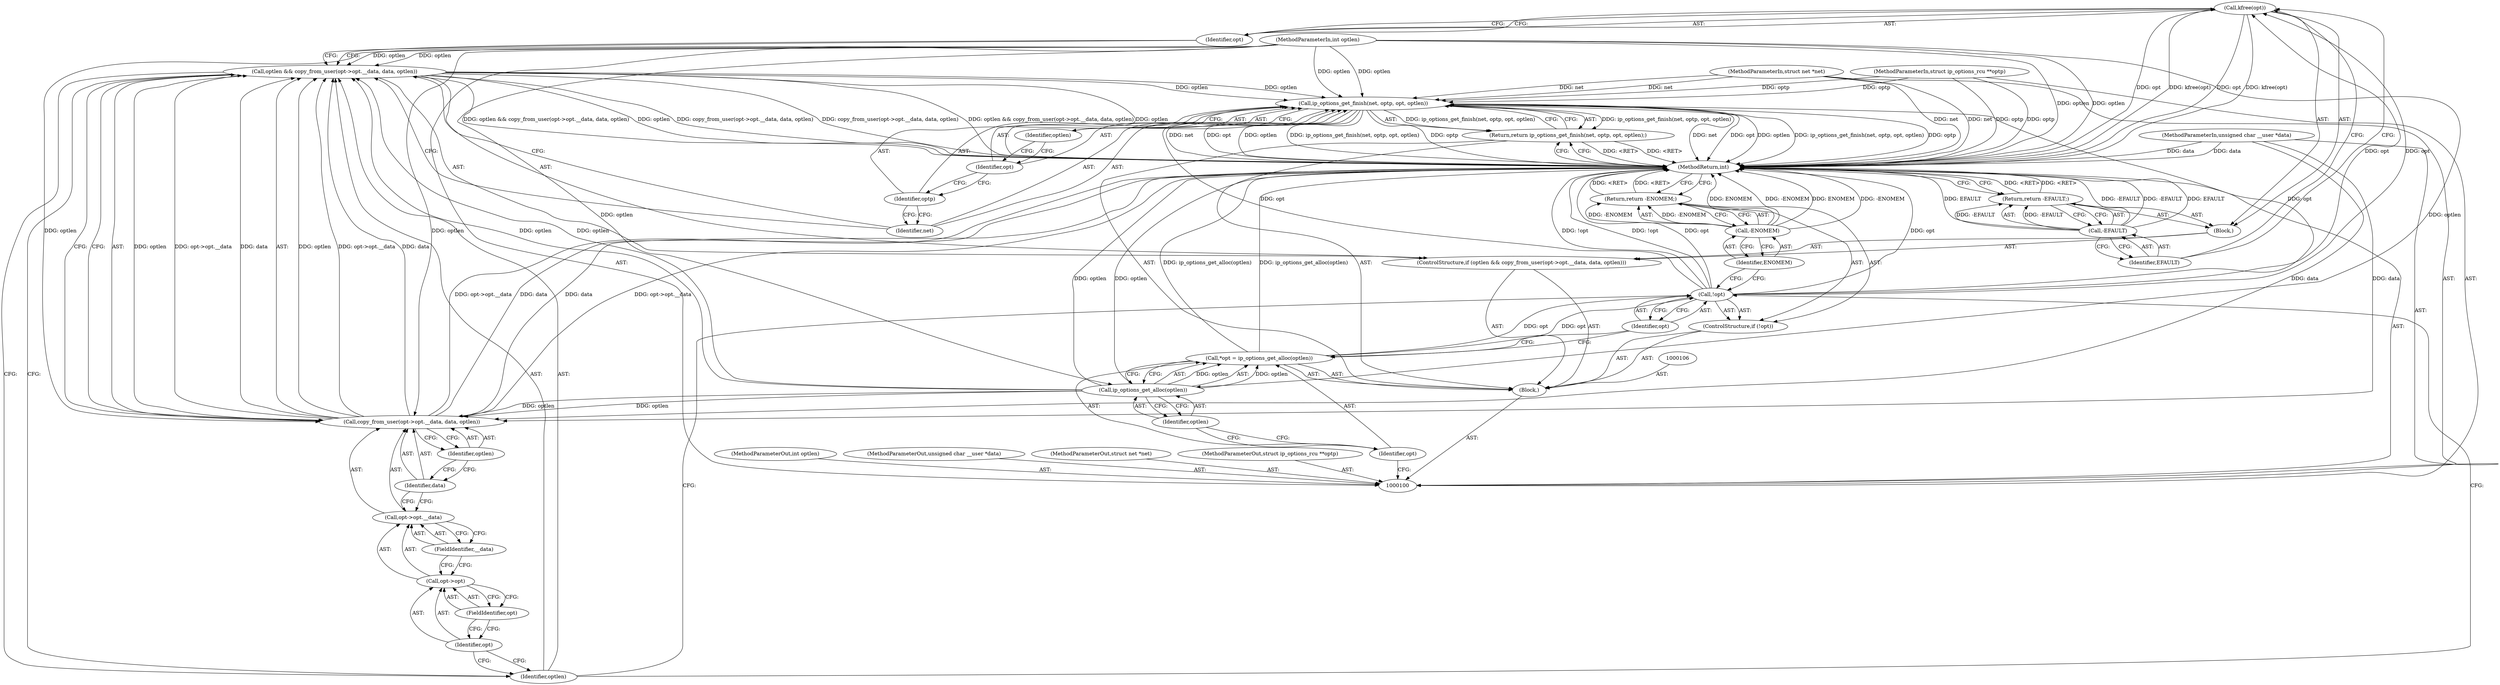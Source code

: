 digraph "0_linux_f6d8bd051c391c1c0458a30b2a7abcd939329259_20" {
"1000129" [label="(Call,kfree(opt))"];
"1000130" [label="(Identifier,opt)"];
"1000132" [label="(Call,-EFAULT)"];
"1000133" [label="(Identifier,EFAULT)"];
"1000131" [label="(Return,return -EFAULT;)"];
"1000134" [label="(Return,return ip_options_get_finish(net, optp, opt, optlen);)"];
"1000136" [label="(Identifier,net)"];
"1000137" [label="(Identifier,optp)"];
"1000138" [label="(Identifier,opt)"];
"1000139" [label="(Identifier,optlen)"];
"1000135" [label="(Call,ip_options_get_finish(net, optp, opt, optlen))"];
"1000140" [label="(MethodReturn,int)"];
"1000101" [label="(MethodParameterIn,struct net *net)"];
"1000198" [label="(MethodParameterOut,struct net *net)"];
"1000102" [label="(MethodParameterIn,struct ip_options_rcu **optp)"];
"1000199" [label="(MethodParameterOut,struct ip_options_rcu **optp)"];
"1000104" [label="(MethodParameterIn,int optlen)"];
"1000201" [label="(MethodParameterOut,int optlen)"];
"1000103" [label="(MethodParameterIn,unsigned char __user *data)"];
"1000200" [label="(MethodParameterOut,unsigned char __user *data)"];
"1000105" [label="(Block,)"];
"1000107" [label="(Call,*opt = ip_options_get_alloc(optlen))"];
"1000108" [label="(Identifier,opt)"];
"1000109" [label="(Call,ip_options_get_alloc(optlen))"];
"1000110" [label="(Identifier,optlen)"];
"1000111" [label="(ControlStructure,if (!opt))"];
"1000112" [label="(Call,!opt)"];
"1000113" [label="(Identifier,opt)"];
"1000115" [label="(Call,-ENOMEM)"];
"1000116" [label="(Identifier,ENOMEM)"];
"1000114" [label="(Return,return -ENOMEM;)"];
"1000117" [label="(ControlStructure,if (optlen && copy_from_user(opt->opt.__data, data, optlen)))"];
"1000120" [label="(Call,copy_from_user(opt->opt.__data, data, optlen))"];
"1000121" [label="(Call,opt->opt.__data)"];
"1000122" [label="(Call,opt->opt)"];
"1000123" [label="(Identifier,opt)"];
"1000124" [label="(FieldIdentifier,opt)"];
"1000125" [label="(FieldIdentifier,__data)"];
"1000126" [label="(Identifier,data)"];
"1000118" [label="(Call,optlen && copy_from_user(opt->opt.__data, data, optlen))"];
"1000119" [label="(Identifier,optlen)"];
"1000127" [label="(Identifier,optlen)"];
"1000128" [label="(Block,)"];
"1000129" -> "1000128"  [label="AST: "];
"1000129" -> "1000130"  [label="CFG: "];
"1000130" -> "1000129"  [label="AST: "];
"1000133" -> "1000129"  [label="CFG: "];
"1000129" -> "1000140"  [label="DDG: opt"];
"1000129" -> "1000140"  [label="DDG: kfree(opt)"];
"1000112" -> "1000129"  [label="DDG: opt"];
"1000130" -> "1000129"  [label="AST: "];
"1000130" -> "1000118"  [label="CFG: "];
"1000129" -> "1000130"  [label="CFG: "];
"1000132" -> "1000131"  [label="AST: "];
"1000132" -> "1000133"  [label="CFG: "];
"1000133" -> "1000132"  [label="AST: "];
"1000131" -> "1000132"  [label="CFG: "];
"1000132" -> "1000140"  [label="DDG: -EFAULT"];
"1000132" -> "1000140"  [label="DDG: EFAULT"];
"1000132" -> "1000131"  [label="DDG: -EFAULT"];
"1000133" -> "1000132"  [label="AST: "];
"1000133" -> "1000129"  [label="CFG: "];
"1000132" -> "1000133"  [label="CFG: "];
"1000131" -> "1000128"  [label="AST: "];
"1000131" -> "1000132"  [label="CFG: "];
"1000132" -> "1000131"  [label="AST: "];
"1000140" -> "1000131"  [label="CFG: "];
"1000131" -> "1000140"  [label="DDG: <RET>"];
"1000132" -> "1000131"  [label="DDG: -EFAULT"];
"1000134" -> "1000105"  [label="AST: "];
"1000134" -> "1000135"  [label="CFG: "];
"1000135" -> "1000134"  [label="AST: "];
"1000140" -> "1000134"  [label="CFG: "];
"1000134" -> "1000140"  [label="DDG: <RET>"];
"1000135" -> "1000134"  [label="DDG: ip_options_get_finish(net, optp, opt, optlen)"];
"1000136" -> "1000135"  [label="AST: "];
"1000136" -> "1000118"  [label="CFG: "];
"1000137" -> "1000136"  [label="CFG: "];
"1000137" -> "1000135"  [label="AST: "];
"1000137" -> "1000136"  [label="CFG: "];
"1000138" -> "1000137"  [label="CFG: "];
"1000138" -> "1000135"  [label="AST: "];
"1000138" -> "1000137"  [label="CFG: "];
"1000139" -> "1000138"  [label="CFG: "];
"1000139" -> "1000135"  [label="AST: "];
"1000139" -> "1000138"  [label="CFG: "];
"1000135" -> "1000139"  [label="CFG: "];
"1000135" -> "1000134"  [label="AST: "];
"1000135" -> "1000139"  [label="CFG: "];
"1000136" -> "1000135"  [label="AST: "];
"1000137" -> "1000135"  [label="AST: "];
"1000138" -> "1000135"  [label="AST: "];
"1000139" -> "1000135"  [label="AST: "];
"1000134" -> "1000135"  [label="CFG: "];
"1000135" -> "1000140"  [label="DDG: net"];
"1000135" -> "1000140"  [label="DDG: opt"];
"1000135" -> "1000140"  [label="DDG: optlen"];
"1000135" -> "1000140"  [label="DDG: ip_options_get_finish(net, optp, opt, optlen)"];
"1000135" -> "1000140"  [label="DDG: optp"];
"1000135" -> "1000134"  [label="DDG: ip_options_get_finish(net, optp, opt, optlen)"];
"1000101" -> "1000135"  [label="DDG: net"];
"1000102" -> "1000135"  [label="DDG: optp"];
"1000112" -> "1000135"  [label="DDG: opt"];
"1000118" -> "1000135"  [label="DDG: optlen"];
"1000104" -> "1000135"  [label="DDG: optlen"];
"1000140" -> "1000100"  [label="AST: "];
"1000140" -> "1000114"  [label="CFG: "];
"1000140" -> "1000131"  [label="CFG: "];
"1000140" -> "1000134"  [label="CFG: "];
"1000134" -> "1000140"  [label="DDG: <RET>"];
"1000131" -> "1000140"  [label="DDG: <RET>"];
"1000104" -> "1000140"  [label="DDG: optlen"];
"1000118" -> "1000140"  [label="DDG: optlen && copy_from_user(opt->opt.__data, data, optlen)"];
"1000118" -> "1000140"  [label="DDG: optlen"];
"1000118" -> "1000140"  [label="DDG: copy_from_user(opt->opt.__data, data, optlen)"];
"1000135" -> "1000140"  [label="DDG: net"];
"1000135" -> "1000140"  [label="DDG: opt"];
"1000135" -> "1000140"  [label="DDG: optlen"];
"1000135" -> "1000140"  [label="DDG: ip_options_get_finish(net, optp, opt, optlen)"];
"1000135" -> "1000140"  [label="DDG: optp"];
"1000115" -> "1000140"  [label="DDG: ENOMEM"];
"1000115" -> "1000140"  [label="DDG: -ENOMEM"];
"1000129" -> "1000140"  [label="DDG: opt"];
"1000129" -> "1000140"  [label="DDG: kfree(opt)"];
"1000120" -> "1000140"  [label="DDG: data"];
"1000120" -> "1000140"  [label="DDG: opt->opt.__data"];
"1000132" -> "1000140"  [label="DDG: -EFAULT"];
"1000132" -> "1000140"  [label="DDG: EFAULT"];
"1000103" -> "1000140"  [label="DDG: data"];
"1000102" -> "1000140"  [label="DDG: optp"];
"1000112" -> "1000140"  [label="DDG: !opt"];
"1000112" -> "1000140"  [label="DDG: opt"];
"1000101" -> "1000140"  [label="DDG: net"];
"1000109" -> "1000140"  [label="DDG: optlen"];
"1000107" -> "1000140"  [label="DDG: ip_options_get_alloc(optlen)"];
"1000114" -> "1000140"  [label="DDG: <RET>"];
"1000101" -> "1000100"  [label="AST: "];
"1000101" -> "1000140"  [label="DDG: net"];
"1000101" -> "1000135"  [label="DDG: net"];
"1000198" -> "1000100"  [label="AST: "];
"1000102" -> "1000100"  [label="AST: "];
"1000102" -> "1000140"  [label="DDG: optp"];
"1000102" -> "1000135"  [label="DDG: optp"];
"1000199" -> "1000100"  [label="AST: "];
"1000104" -> "1000100"  [label="AST: "];
"1000104" -> "1000140"  [label="DDG: optlen"];
"1000104" -> "1000109"  [label="DDG: optlen"];
"1000104" -> "1000118"  [label="DDG: optlen"];
"1000104" -> "1000120"  [label="DDG: optlen"];
"1000104" -> "1000135"  [label="DDG: optlen"];
"1000201" -> "1000100"  [label="AST: "];
"1000103" -> "1000100"  [label="AST: "];
"1000103" -> "1000140"  [label="DDG: data"];
"1000103" -> "1000120"  [label="DDG: data"];
"1000200" -> "1000100"  [label="AST: "];
"1000105" -> "1000100"  [label="AST: "];
"1000106" -> "1000105"  [label="AST: "];
"1000107" -> "1000105"  [label="AST: "];
"1000111" -> "1000105"  [label="AST: "];
"1000117" -> "1000105"  [label="AST: "];
"1000134" -> "1000105"  [label="AST: "];
"1000107" -> "1000105"  [label="AST: "];
"1000107" -> "1000109"  [label="CFG: "];
"1000108" -> "1000107"  [label="AST: "];
"1000109" -> "1000107"  [label="AST: "];
"1000113" -> "1000107"  [label="CFG: "];
"1000107" -> "1000140"  [label="DDG: ip_options_get_alloc(optlen)"];
"1000109" -> "1000107"  [label="DDG: optlen"];
"1000107" -> "1000112"  [label="DDG: opt"];
"1000108" -> "1000107"  [label="AST: "];
"1000108" -> "1000100"  [label="CFG: "];
"1000110" -> "1000108"  [label="CFG: "];
"1000109" -> "1000107"  [label="AST: "];
"1000109" -> "1000110"  [label="CFG: "];
"1000110" -> "1000109"  [label="AST: "];
"1000107" -> "1000109"  [label="CFG: "];
"1000109" -> "1000140"  [label="DDG: optlen"];
"1000109" -> "1000107"  [label="DDG: optlen"];
"1000104" -> "1000109"  [label="DDG: optlen"];
"1000109" -> "1000118"  [label="DDG: optlen"];
"1000109" -> "1000120"  [label="DDG: optlen"];
"1000110" -> "1000109"  [label="AST: "];
"1000110" -> "1000108"  [label="CFG: "];
"1000109" -> "1000110"  [label="CFG: "];
"1000111" -> "1000105"  [label="AST: "];
"1000112" -> "1000111"  [label="AST: "];
"1000114" -> "1000111"  [label="AST: "];
"1000112" -> "1000111"  [label="AST: "];
"1000112" -> "1000113"  [label="CFG: "];
"1000113" -> "1000112"  [label="AST: "];
"1000116" -> "1000112"  [label="CFG: "];
"1000119" -> "1000112"  [label="CFG: "];
"1000112" -> "1000140"  [label="DDG: !opt"];
"1000112" -> "1000140"  [label="DDG: opt"];
"1000107" -> "1000112"  [label="DDG: opt"];
"1000112" -> "1000129"  [label="DDG: opt"];
"1000112" -> "1000135"  [label="DDG: opt"];
"1000113" -> "1000112"  [label="AST: "];
"1000113" -> "1000107"  [label="CFG: "];
"1000112" -> "1000113"  [label="CFG: "];
"1000115" -> "1000114"  [label="AST: "];
"1000115" -> "1000116"  [label="CFG: "];
"1000116" -> "1000115"  [label="AST: "];
"1000114" -> "1000115"  [label="CFG: "];
"1000115" -> "1000140"  [label="DDG: ENOMEM"];
"1000115" -> "1000140"  [label="DDG: -ENOMEM"];
"1000115" -> "1000114"  [label="DDG: -ENOMEM"];
"1000116" -> "1000115"  [label="AST: "];
"1000116" -> "1000112"  [label="CFG: "];
"1000115" -> "1000116"  [label="CFG: "];
"1000114" -> "1000111"  [label="AST: "];
"1000114" -> "1000115"  [label="CFG: "];
"1000115" -> "1000114"  [label="AST: "];
"1000140" -> "1000114"  [label="CFG: "];
"1000114" -> "1000140"  [label="DDG: <RET>"];
"1000115" -> "1000114"  [label="DDG: -ENOMEM"];
"1000117" -> "1000105"  [label="AST: "];
"1000118" -> "1000117"  [label="AST: "];
"1000128" -> "1000117"  [label="AST: "];
"1000120" -> "1000118"  [label="AST: "];
"1000120" -> "1000127"  [label="CFG: "];
"1000121" -> "1000120"  [label="AST: "];
"1000126" -> "1000120"  [label="AST: "];
"1000127" -> "1000120"  [label="AST: "];
"1000118" -> "1000120"  [label="CFG: "];
"1000120" -> "1000140"  [label="DDG: data"];
"1000120" -> "1000140"  [label="DDG: opt->opt.__data"];
"1000120" -> "1000118"  [label="DDG: optlen"];
"1000120" -> "1000118"  [label="DDG: opt->opt.__data"];
"1000120" -> "1000118"  [label="DDG: data"];
"1000103" -> "1000120"  [label="DDG: data"];
"1000109" -> "1000120"  [label="DDG: optlen"];
"1000104" -> "1000120"  [label="DDG: optlen"];
"1000121" -> "1000120"  [label="AST: "];
"1000121" -> "1000125"  [label="CFG: "];
"1000122" -> "1000121"  [label="AST: "];
"1000125" -> "1000121"  [label="AST: "];
"1000126" -> "1000121"  [label="CFG: "];
"1000122" -> "1000121"  [label="AST: "];
"1000122" -> "1000124"  [label="CFG: "];
"1000123" -> "1000122"  [label="AST: "];
"1000124" -> "1000122"  [label="AST: "];
"1000125" -> "1000122"  [label="CFG: "];
"1000123" -> "1000122"  [label="AST: "];
"1000123" -> "1000119"  [label="CFG: "];
"1000124" -> "1000123"  [label="CFG: "];
"1000124" -> "1000122"  [label="AST: "];
"1000124" -> "1000123"  [label="CFG: "];
"1000122" -> "1000124"  [label="CFG: "];
"1000125" -> "1000121"  [label="AST: "];
"1000125" -> "1000122"  [label="CFG: "];
"1000121" -> "1000125"  [label="CFG: "];
"1000126" -> "1000120"  [label="AST: "];
"1000126" -> "1000121"  [label="CFG: "];
"1000127" -> "1000126"  [label="CFG: "];
"1000118" -> "1000117"  [label="AST: "];
"1000118" -> "1000119"  [label="CFG: "];
"1000118" -> "1000120"  [label="CFG: "];
"1000119" -> "1000118"  [label="AST: "];
"1000120" -> "1000118"  [label="AST: "];
"1000130" -> "1000118"  [label="CFG: "];
"1000136" -> "1000118"  [label="CFG: "];
"1000118" -> "1000140"  [label="DDG: optlen && copy_from_user(opt->opt.__data, data, optlen)"];
"1000118" -> "1000140"  [label="DDG: optlen"];
"1000118" -> "1000140"  [label="DDG: copy_from_user(opt->opt.__data, data, optlen)"];
"1000120" -> "1000118"  [label="DDG: optlen"];
"1000120" -> "1000118"  [label="DDG: opt->opt.__data"];
"1000120" -> "1000118"  [label="DDG: data"];
"1000109" -> "1000118"  [label="DDG: optlen"];
"1000104" -> "1000118"  [label="DDG: optlen"];
"1000118" -> "1000135"  [label="DDG: optlen"];
"1000119" -> "1000118"  [label="AST: "];
"1000119" -> "1000112"  [label="CFG: "];
"1000123" -> "1000119"  [label="CFG: "];
"1000118" -> "1000119"  [label="CFG: "];
"1000127" -> "1000120"  [label="AST: "];
"1000127" -> "1000126"  [label="CFG: "];
"1000120" -> "1000127"  [label="CFG: "];
"1000128" -> "1000117"  [label="AST: "];
"1000129" -> "1000128"  [label="AST: "];
"1000131" -> "1000128"  [label="AST: "];
}
